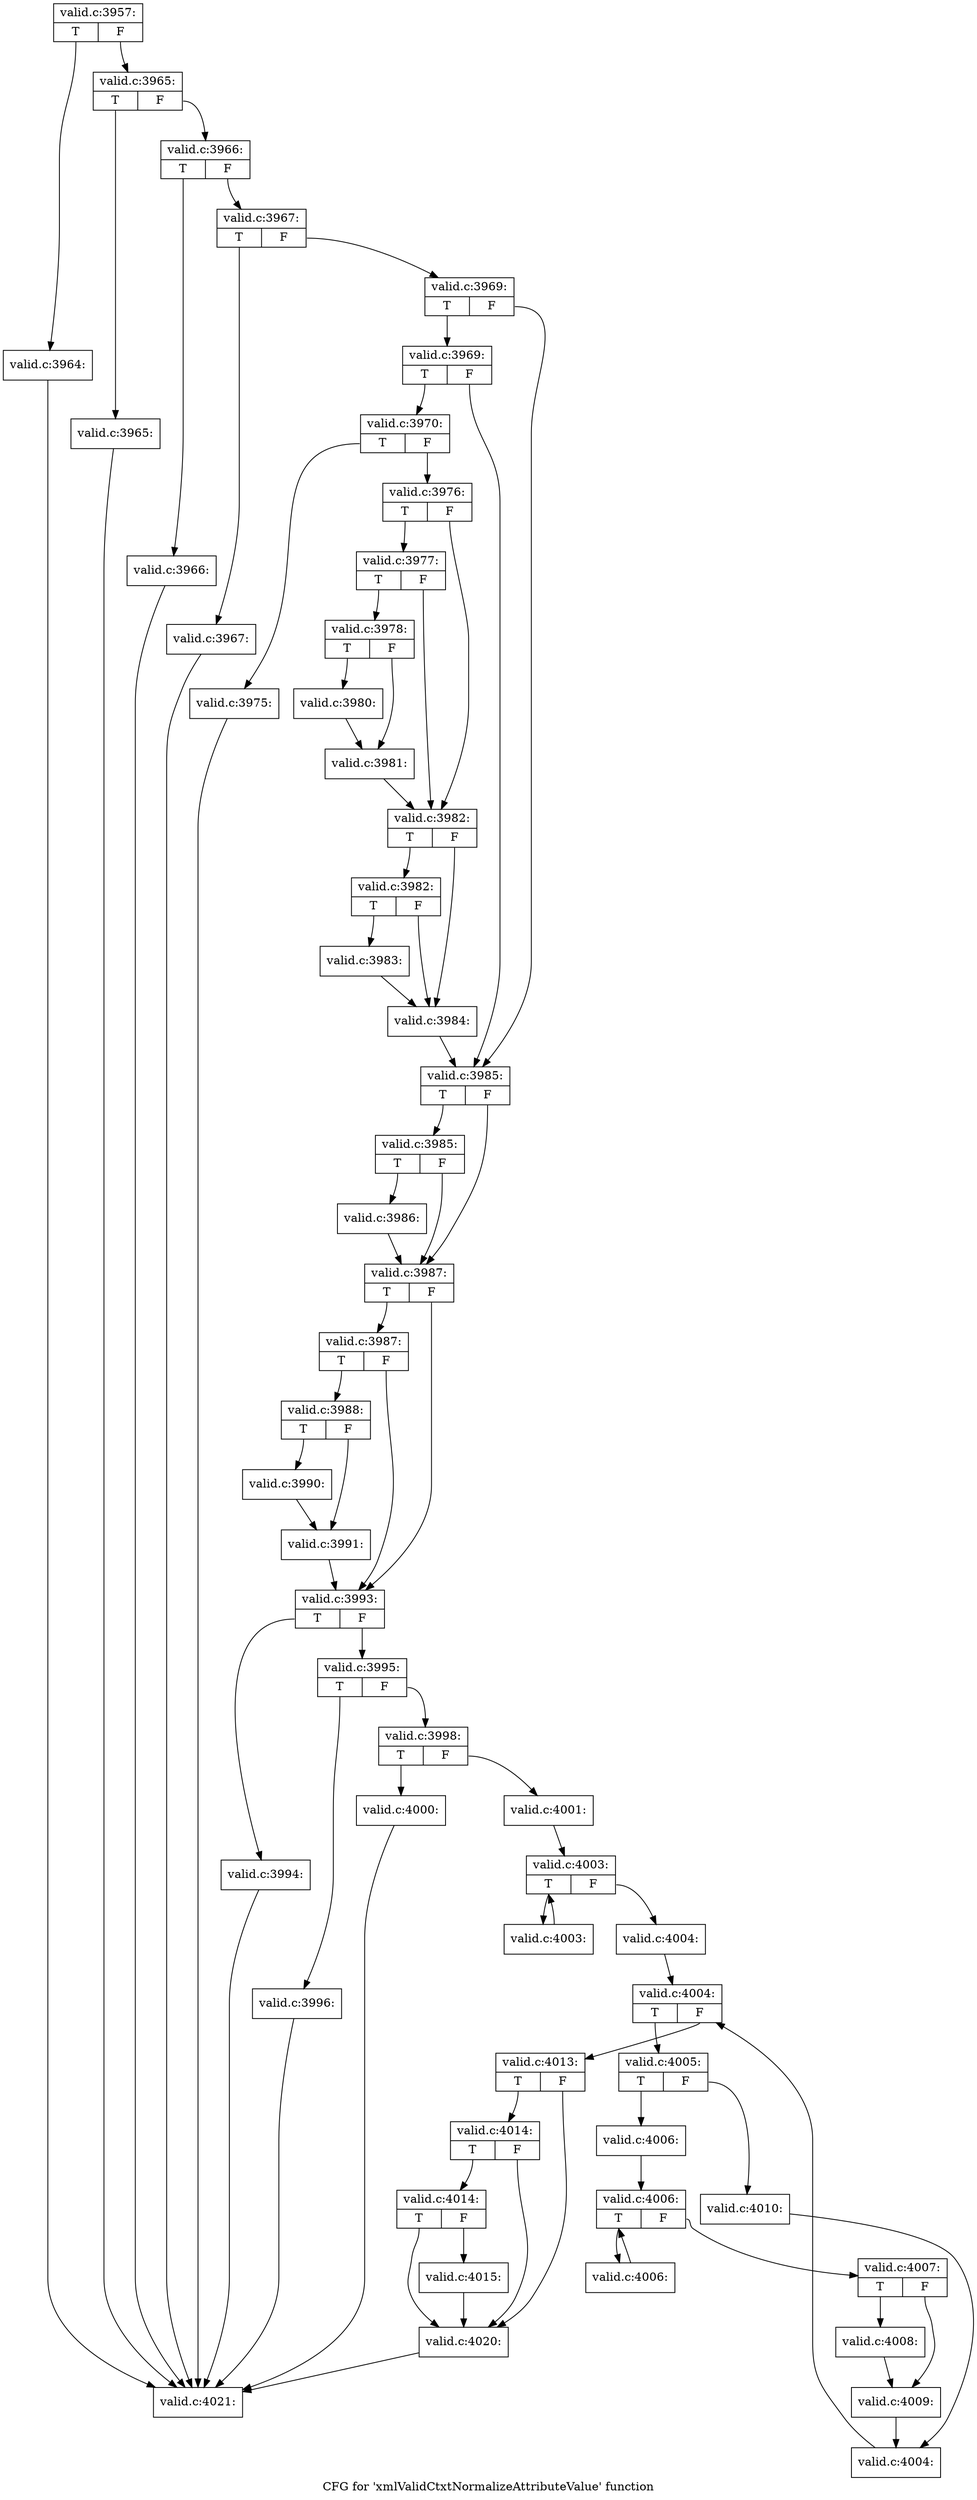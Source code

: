 digraph "CFG for 'xmlValidCtxtNormalizeAttributeValue' function" {
	label="CFG for 'xmlValidCtxtNormalizeAttributeValue' function";

	Node0x4f94360 [shape=record,label="{valid.c:3957:|{<s0>T|<s1>F}}"];
	Node0x4f94360:s0 -> Node0x507a9c0;
	Node0x4f94360:s1 -> Node0x507aa10;
	Node0x507a9c0 [shape=record,label="{valid.c:3964:}"];
	Node0x507a9c0 -> Node0x4f94690;
	Node0x507aa10 [shape=record,label="{valid.c:3965:|{<s0>T|<s1>F}}"];
	Node0x507aa10:s0 -> Node0x507ae70;
	Node0x507aa10:s1 -> Node0x507aec0;
	Node0x507ae70 [shape=record,label="{valid.c:3965:}"];
	Node0x507ae70 -> Node0x4f94690;
	Node0x507aec0 [shape=record,label="{valid.c:3966:|{<s0>T|<s1>F}}"];
	Node0x507aec0:s0 -> Node0x507b320;
	Node0x507aec0:s1 -> Node0x507b370;
	Node0x507b320 [shape=record,label="{valid.c:3966:}"];
	Node0x507b320 -> Node0x4f94690;
	Node0x507b370 [shape=record,label="{valid.c:3967:|{<s0>T|<s1>F}}"];
	Node0x507b370:s0 -> Node0x507b7d0;
	Node0x507b370:s1 -> Node0x507b820;
	Node0x507b7d0 [shape=record,label="{valid.c:3967:}"];
	Node0x507b7d0 -> Node0x4f94690;
	Node0x507b820 [shape=record,label="{valid.c:3969:|{<s0>T|<s1>F}}"];
	Node0x507b820:s0 -> Node0x507bd20;
	Node0x507b820:s1 -> Node0x507bcd0;
	Node0x507bd20 [shape=record,label="{valid.c:3969:|{<s0>T|<s1>F}}"];
	Node0x507bd20:s0 -> Node0x507bc80;
	Node0x507bd20:s1 -> Node0x507bcd0;
	Node0x507bc80 [shape=record,label="{valid.c:3970:|{<s0>T|<s1>F}}"];
	Node0x507bc80:s0 -> Node0x507d370;
	Node0x507bc80:s1 -> Node0x507d3c0;
	Node0x507d370 [shape=record,label="{valid.c:3975:}"];
	Node0x507d370 -> Node0x4f94690;
	Node0x507d3c0 [shape=record,label="{valid.c:3976:|{<s0>T|<s1>F}}"];
	Node0x507d3c0:s0 -> Node0x507dd70;
	Node0x507d3c0:s1 -> Node0x507dd20;
	Node0x507dd70 [shape=record,label="{valid.c:3977:|{<s0>T|<s1>F}}"];
	Node0x507dd70:s0 -> Node0x507dcd0;
	Node0x507dd70:s1 -> Node0x507dd20;
	Node0x507dcd0 [shape=record,label="{valid.c:3978:|{<s0>T|<s1>F}}"];
	Node0x507dcd0:s0 -> Node0x507e8e0;
	Node0x507dcd0:s1 -> Node0x507e930;
	Node0x507e8e0 [shape=record,label="{valid.c:3980:}"];
	Node0x507e8e0 -> Node0x507e930;
	Node0x507e930 [shape=record,label="{valid.c:3981:}"];
	Node0x507e930 -> Node0x507dd20;
	Node0x507dd20 [shape=record,label="{valid.c:3982:|{<s0>T|<s1>F}}"];
	Node0x507dd20:s0 -> Node0x507ef80;
	Node0x507dd20:s1 -> Node0x507ef30;
	Node0x507ef80 [shape=record,label="{valid.c:3982:|{<s0>T|<s1>F}}"];
	Node0x507ef80:s0 -> Node0x507eee0;
	Node0x507ef80:s1 -> Node0x507ef30;
	Node0x507eee0 [shape=record,label="{valid.c:3983:}"];
	Node0x507eee0 -> Node0x507ef30;
	Node0x507ef30 [shape=record,label="{valid.c:3984:}"];
	Node0x507ef30 -> Node0x507bcd0;
	Node0x507bcd0 [shape=record,label="{valid.c:3985:|{<s0>T|<s1>F}}"];
	Node0x507bcd0:s0 -> Node0x507fb00;
	Node0x507bcd0:s1 -> Node0x507fab0;
	Node0x507fb00 [shape=record,label="{valid.c:3985:|{<s0>T|<s1>F}}"];
	Node0x507fb00:s0 -> Node0x507fa60;
	Node0x507fb00:s1 -> Node0x507fab0;
	Node0x507fa60 [shape=record,label="{valid.c:3986:}"];
	Node0x507fa60 -> Node0x507fab0;
	Node0x507fab0 [shape=record,label="{valid.c:3987:|{<s0>T|<s1>F}}"];
	Node0x507fab0:s0 -> Node0x5080890;
	Node0x507fab0:s1 -> Node0x5080840;
	Node0x5080890 [shape=record,label="{valid.c:3987:|{<s0>T|<s1>F}}"];
	Node0x5080890:s0 -> Node0x50807f0;
	Node0x5080890:s1 -> Node0x5080840;
	Node0x50807f0 [shape=record,label="{valid.c:3988:|{<s0>T|<s1>F}}"];
	Node0x50807f0:s0 -> Node0x5081530;
	Node0x50807f0:s1 -> Node0x5081580;
	Node0x5081530 [shape=record,label="{valid.c:3990:}"];
	Node0x5081530 -> Node0x5081580;
	Node0x5081580 [shape=record,label="{valid.c:3991:}"];
	Node0x5081580 -> Node0x5080840;
	Node0x5080840 [shape=record,label="{valid.c:3993:|{<s0>T|<s1>F}}"];
	Node0x5080840:s0 -> Node0x5081b30;
	Node0x5080840:s1 -> Node0x5081b80;
	Node0x5081b30 [shape=record,label="{valid.c:3994:}"];
	Node0x5081b30 -> Node0x4f94690;
	Node0x5081b80 [shape=record,label="{valid.c:3995:|{<s0>T|<s1>F}}"];
	Node0x5081b80:s0 -> Node0x5081fe0;
	Node0x5081b80:s1 -> Node0x5082030;
	Node0x5081fe0 [shape=record,label="{valid.c:3996:}"];
	Node0x5081fe0 -> Node0x4f94690;
	Node0x5082030 [shape=record,label="{valid.c:3998:|{<s0>T|<s1>F}}"];
	Node0x5082030:s0 -> Node0x50827f0;
	Node0x5082030:s1 -> Node0x5082840;
	Node0x50827f0 [shape=record,label="{valid.c:4000:}"];
	Node0x50827f0 -> Node0x4f94690;
	Node0x5082840 [shape=record,label="{valid.c:4001:}"];
	Node0x5082840 -> Node0x5082f10;
	Node0x5082f10 [shape=record,label="{valid.c:4003:|{<s0>T|<s1>F}}"];
	Node0x5082f10:s0 -> Node0x5083400;
	Node0x5082f10:s1 -> Node0x5083130;
	Node0x5083400 [shape=record,label="{valid.c:4003:}"];
	Node0x5083400 -> Node0x5082f10;
	Node0x5083130 [shape=record,label="{valid.c:4004:}"];
	Node0x5083130 -> Node0x5083630;
	Node0x5083630 [shape=record,label="{valid.c:4004:|{<s0>T|<s1>F}}"];
	Node0x5083630:s0 -> Node0x5083ae0;
	Node0x5083630:s1 -> Node0x5083850;
	Node0x5083ae0 [shape=record,label="{valid.c:4005:|{<s0>T|<s1>F}}"];
	Node0x5083ae0:s0 -> Node0x5083cd0;
	Node0x5083ae0:s1 -> Node0x5083d70;
	Node0x5083cd0 [shape=record,label="{valid.c:4006:}"];
	Node0x5083cd0 -> Node0x50840d0;
	Node0x50840d0 [shape=record,label="{valid.c:4006:|{<s0>T|<s1>F}}"];
	Node0x50840d0:s0 -> Node0x5084520;
	Node0x50840d0:s1 -> Node0x5084290;
	Node0x5084520 [shape=record,label="{valid.c:4006:}"];
	Node0x5084520 -> Node0x50840d0;
	Node0x5084290 [shape=record,label="{valid.c:4007:|{<s0>T|<s1>F}}"];
	Node0x5084290:s0 -> Node0x50847c0;
	Node0x5084290:s1 -> Node0x5084810;
	Node0x50847c0 [shape=record,label="{valid.c:4008:}"];
	Node0x50847c0 -> Node0x5084810;
	Node0x5084810 [shape=record,label="{valid.c:4009:}"];
	Node0x5084810 -> Node0x5083d20;
	Node0x5083d70 [shape=record,label="{valid.c:4010:}"];
	Node0x5083d70 -> Node0x5083d20;
	Node0x5083d20 [shape=record,label="{valid.c:4004:}"];
	Node0x5083d20 -> Node0x5083630;
	Node0x5083850 [shape=record,label="{valid.c:4013:|{<s0>T|<s1>F}}"];
	Node0x5083850:s0 -> Node0x5085a20;
	Node0x5083850:s1 -> Node0x5085950;
	Node0x5085a20 [shape=record,label="{valid.c:4014:|{<s0>T|<s1>F}}"];
	Node0x5085a20:s0 -> Node0x50859a0;
	Node0x5085a20:s1 -> Node0x5085950;
	Node0x50859a0 [shape=record,label="{valid.c:4014:|{<s0>T|<s1>F}}"];
	Node0x50859a0:s0 -> Node0x5085950;
	Node0x50859a0:s1 -> Node0x5085900;
	Node0x5085900 [shape=record,label="{valid.c:4015:}"];
	Node0x5085900 -> Node0x5085950;
	Node0x5085950 [shape=record,label="{valid.c:4020:}"];
	Node0x5085950 -> Node0x4f94690;
	Node0x4f94690 [shape=record,label="{valid.c:4021:}"];
}
